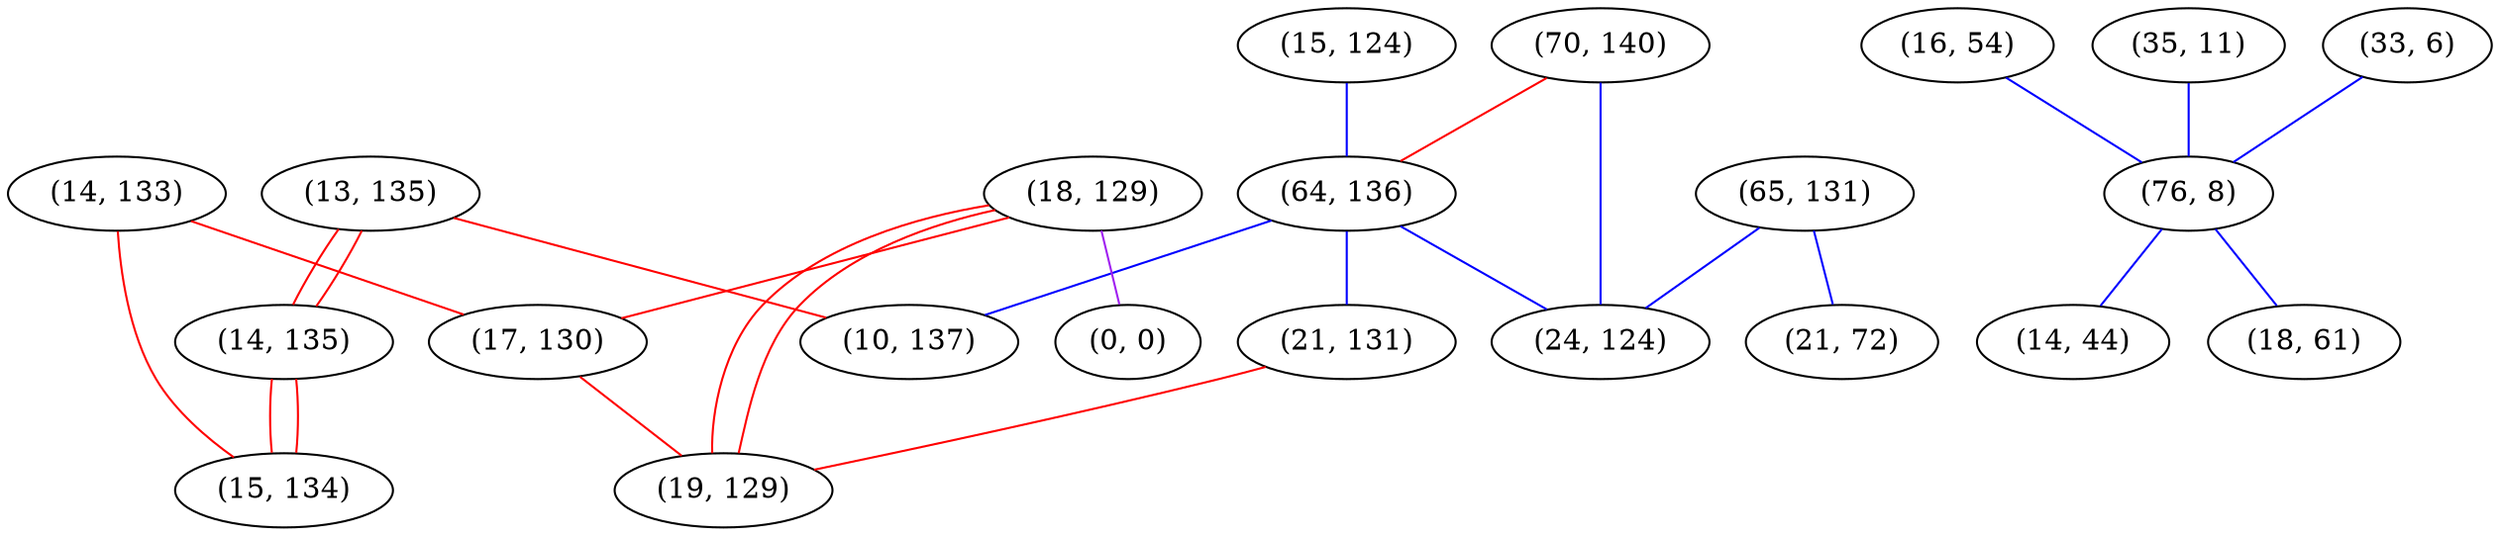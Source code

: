 graph "" {
"(15, 124)";
"(16, 54)";
"(65, 131)";
"(70, 140)";
"(64, 136)";
"(18, 129)";
"(14, 133)";
"(35, 11)";
"(17, 130)";
"(13, 135)";
"(33, 6)";
"(10, 137)";
"(76, 8)";
"(0, 0)";
"(14, 44)";
"(18, 61)";
"(24, 124)";
"(14, 135)";
"(21, 72)";
"(21, 131)";
"(15, 134)";
"(19, 129)";
"(15, 124)" -- "(64, 136)"  [color=blue, key=0, weight=3];
"(16, 54)" -- "(76, 8)"  [color=blue, key=0, weight=3];
"(65, 131)" -- "(21, 72)"  [color=blue, key=0, weight=3];
"(65, 131)" -- "(24, 124)"  [color=blue, key=0, weight=3];
"(70, 140)" -- "(64, 136)"  [color=red, key=0, weight=1];
"(70, 140)" -- "(24, 124)"  [color=blue, key=0, weight=3];
"(64, 136)" -- "(24, 124)"  [color=blue, key=0, weight=3];
"(64, 136)" -- "(10, 137)"  [color=blue, key=0, weight=3];
"(64, 136)" -- "(21, 131)"  [color=blue, key=0, weight=3];
"(18, 129)" -- "(17, 130)"  [color=red, key=0, weight=1];
"(18, 129)" -- "(19, 129)"  [color=red, key=0, weight=1];
"(18, 129)" -- "(19, 129)"  [color=red, key=1, weight=1];
"(18, 129)" -- "(0, 0)"  [color=purple, key=0, weight=4];
"(14, 133)" -- "(17, 130)"  [color=red, key=0, weight=1];
"(14, 133)" -- "(15, 134)"  [color=red, key=0, weight=1];
"(35, 11)" -- "(76, 8)"  [color=blue, key=0, weight=3];
"(17, 130)" -- "(19, 129)"  [color=red, key=0, weight=1];
"(13, 135)" -- "(14, 135)"  [color=red, key=0, weight=1];
"(13, 135)" -- "(14, 135)"  [color=red, key=1, weight=1];
"(13, 135)" -- "(10, 137)"  [color=red, key=0, weight=1];
"(33, 6)" -- "(76, 8)"  [color=blue, key=0, weight=3];
"(76, 8)" -- "(14, 44)"  [color=blue, key=0, weight=3];
"(76, 8)" -- "(18, 61)"  [color=blue, key=0, weight=3];
"(14, 135)" -- "(15, 134)"  [color=red, key=0, weight=1];
"(14, 135)" -- "(15, 134)"  [color=red, key=1, weight=1];
"(21, 131)" -- "(19, 129)"  [color=red, key=0, weight=1];
}
